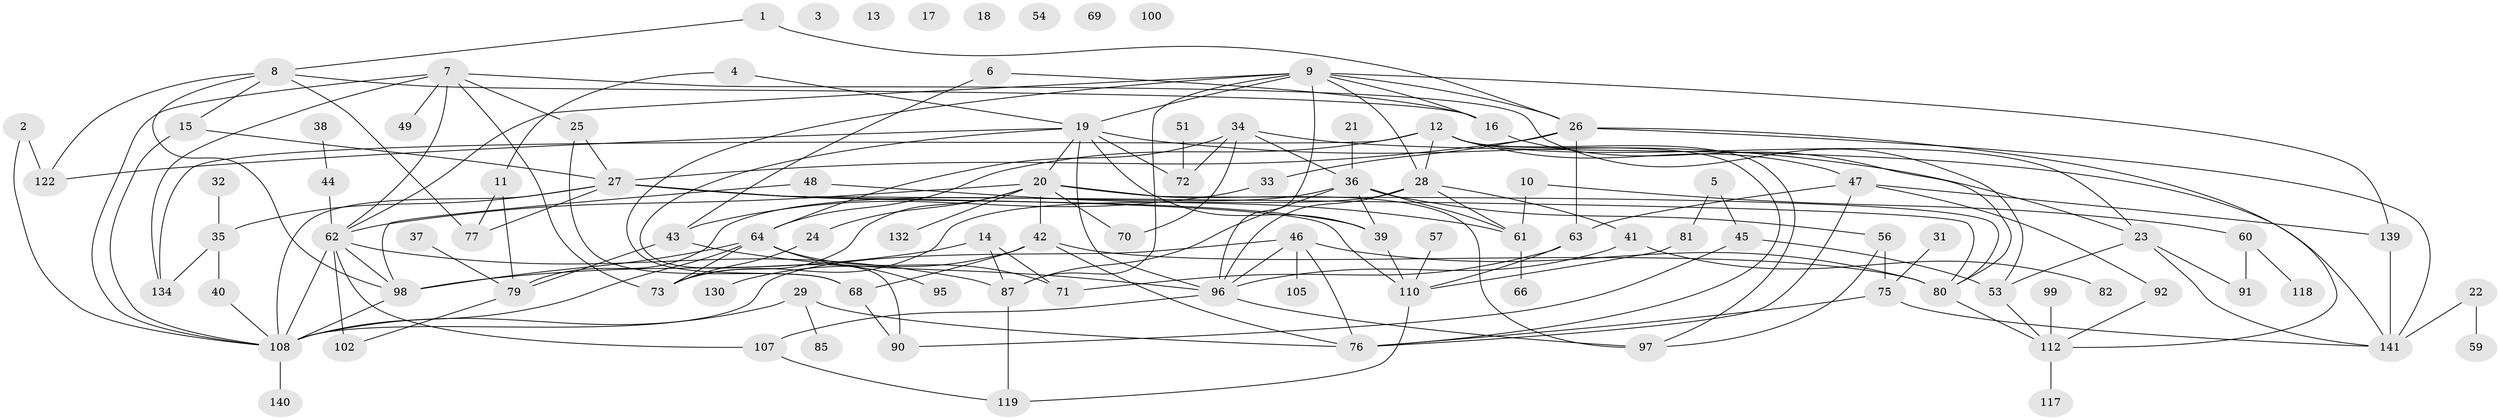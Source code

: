 // Generated by graph-tools (version 1.1) at 2025/23/03/03/25 07:23:26]
// undirected, 100 vertices, 168 edges
graph export_dot {
graph [start="1"]
  node [color=gray90,style=filled];
  1;
  2;
  3;
  4 [super="+93"];
  5;
  6;
  7 [super="+109"];
  8 [super="+144"];
  9 [super="+50"];
  10 [super="+30"];
  11;
  12 [super="+104"];
  13;
  14;
  15;
  16 [super="+101"];
  17;
  18;
  19 [super="+106"];
  20 [super="+115"];
  21;
  22;
  23 [super="+111"];
  24;
  25;
  26 [super="+94"];
  27 [super="+126"];
  28 [super="+67"];
  29;
  31;
  32;
  33;
  34 [super="+52"];
  35 [super="+123"];
  36 [super="+88"];
  37;
  38;
  39 [super="+125"];
  40;
  41;
  42 [super="+65"];
  43 [super="+121"];
  44;
  45 [super="+133"];
  46 [super="+116"];
  47 [super="+55"];
  48;
  49;
  51;
  53 [super="+58"];
  54;
  56 [super="+114"];
  57;
  59;
  60;
  61 [super="+135"];
  62 [super="+84"];
  63;
  64 [super="+74"];
  66;
  68 [super="+103"];
  69;
  70 [super="+138"];
  71;
  72 [super="+129"];
  73 [super="+89"];
  75 [super="+83"];
  76 [super="+86"];
  77 [super="+78"];
  79 [super="+142"];
  80 [super="+136"];
  81;
  82;
  85;
  87 [super="+128"];
  90;
  91;
  92;
  95;
  96 [super="+120"];
  97;
  98 [super="+124"];
  99;
  100;
  102;
  105;
  107 [super="+113"];
  108 [super="+137"];
  110 [super="+127"];
  112 [super="+145"];
  117;
  118;
  119 [super="+131"];
  122;
  130;
  132;
  134;
  139 [super="+143"];
  140;
  141;
  1 -- 26;
  1 -- 8;
  2 -- 122;
  2 -- 108;
  4 -- 11;
  4 -- 19;
  5 -- 45;
  5 -- 81;
  6 -- 16;
  6 -- 43;
  7 -- 49;
  7 -- 53;
  7 -- 134;
  7 -- 73;
  7 -- 25;
  7 -- 108;
  7 -- 62;
  8 -- 15;
  8 -- 77;
  8 -- 122;
  8 -- 16;
  8 -- 98;
  9 -- 16;
  9 -- 28;
  9 -- 68;
  9 -- 96;
  9 -- 19;
  9 -- 26;
  9 -- 139;
  9 -- 62;
  9 -- 87;
  10 -- 61;
  10 -- 60;
  11 -- 79 [weight=2];
  11 -- 77;
  12 -- 28;
  12 -- 97;
  12 -- 76;
  12 -- 47 [weight=2];
  12 -- 64;
  12 -- 134;
  12 -- 23;
  14 -- 71;
  14 -- 87;
  14 -- 98;
  15 -- 27;
  15 -- 108;
  16 -- 80;
  19 -- 90;
  19 -- 96;
  19 -- 20;
  19 -- 23;
  19 -- 72;
  19 -- 122;
  19 -- 39;
  20 -- 24;
  20 -- 62;
  20 -- 73;
  20 -- 97;
  20 -- 132;
  20 -- 80;
  20 -- 42;
  20 -- 70;
  21 -- 36;
  22 -- 59;
  22 -- 141;
  23 -- 141;
  23 -- 91;
  23 -- 53;
  24 -- 73;
  25 -- 68;
  25 -- 27;
  26 -- 33;
  26 -- 63 [weight=2];
  26 -- 141;
  26 -- 112;
  26 -- 27;
  27 -- 110;
  27 -- 35;
  27 -- 80;
  27 -- 39;
  27 -- 108;
  27 -- 77;
  28 -- 73;
  28 -- 96;
  28 -- 41;
  28 -- 61;
  29 -- 76;
  29 -- 85;
  29 -- 108;
  31 -- 75;
  32 -- 35;
  33 -- 43;
  34 -- 64;
  34 -- 36;
  34 -- 72;
  34 -- 141;
  34 -- 70;
  35 -- 40;
  35 -- 134;
  36 -- 39;
  36 -- 87 [weight=2];
  36 -- 61;
  36 -- 79;
  36 -- 56;
  37 -- 79;
  38 -- 44;
  39 -- 110;
  40 -- 108;
  41 -- 82;
  41 -- 96;
  42 -- 68;
  42 -- 80;
  42 -- 76;
  42 -- 130;
  43 -- 96;
  43 -- 79;
  44 -- 62;
  45 -- 90;
  45 -- 53;
  46 -- 76;
  46 -- 105;
  46 -- 108;
  46 -- 96;
  46 -- 80;
  47 -- 63;
  47 -- 92;
  47 -- 139;
  47 -- 76;
  48 -- 61;
  48 -- 98;
  51 -- 72 [weight=2];
  53 -- 112;
  56 -- 75;
  56 -- 97;
  57 -- 110;
  60 -- 91;
  60 -- 118;
  61 -- 66;
  62 -- 107;
  62 -- 98;
  62 -- 102;
  62 -- 108;
  62 -- 87;
  63 -- 71;
  63 -- 110;
  64 -- 71;
  64 -- 73;
  64 -- 98;
  64 -- 95;
  64 -- 108;
  68 -- 90;
  75 -- 76;
  75 -- 141;
  79 -- 102;
  80 -- 112;
  81 -- 110;
  87 -- 119;
  92 -- 112;
  96 -- 107;
  96 -- 97;
  98 -- 108;
  99 -- 112;
  107 -- 119;
  108 -- 140;
  110 -- 119;
  112 -- 117;
  139 -- 141;
}
